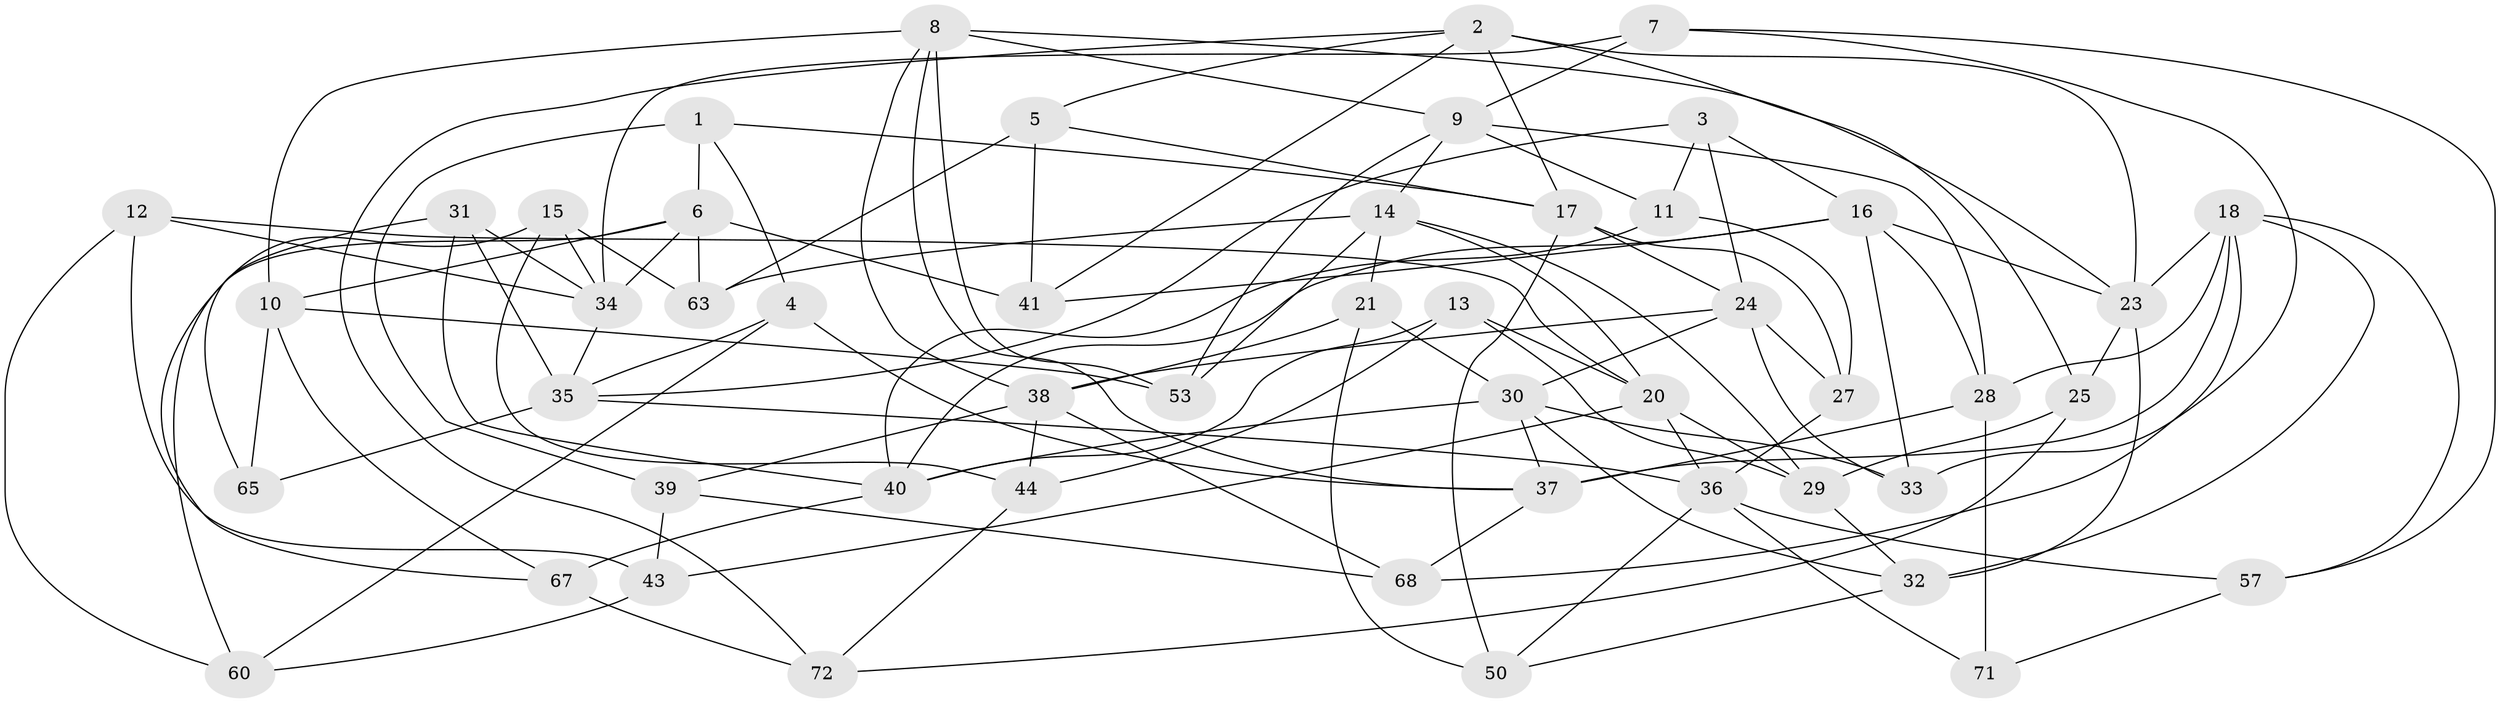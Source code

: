// original degree distribution, {4: 1.0}
// Generated by graph-tools (version 1.1) at 2025/11/02/27/25 16:11:43]
// undirected, 50 vertices, 119 edges
graph export_dot {
graph [start="1"]
  node [color=gray90,style=filled];
  1;
  2 [super="+70"];
  3;
  4;
  5;
  6 [super="+59"];
  7;
  8 [super="+62"];
  9 [super="+19"];
  10 [super="+45"];
  11;
  12;
  13;
  14 [super="+51"];
  15;
  16 [super="+47"];
  17 [super="+22"];
  18 [super="+26"];
  20 [super="+54"];
  21;
  23 [super="+52"];
  24 [super="+56"];
  25;
  27;
  28 [super="+49"];
  29 [super="+48"];
  30 [super="+66"];
  31;
  32 [super="+58"];
  33;
  34 [super="+46"];
  35 [super="+64"];
  36 [super="+42"];
  37 [super="+69"];
  38 [super="+55"];
  39;
  40 [super="+61"];
  41;
  43;
  44;
  50;
  53;
  57;
  60;
  63;
  65;
  67;
  68;
  71;
  72;
  1 -- 6;
  1 -- 39;
  1 -- 4;
  1 -- 17;
  2 -- 23;
  2 -- 25;
  2 -- 72;
  2 -- 41;
  2 -- 5;
  2 -- 17;
  3 -- 11;
  3 -- 16;
  3 -- 35;
  3 -- 24;
  4 -- 60;
  4 -- 35;
  4 -- 37;
  5 -- 41;
  5 -- 17;
  5 -- 63;
  6 -- 10;
  6 -- 41;
  6 -- 34;
  6 -- 60;
  6 -- 63;
  7 -- 34;
  7 -- 9;
  7 -- 57;
  7 -- 33;
  8 -- 10;
  8 -- 53;
  8 -- 9;
  8 -- 37;
  8 -- 38;
  8 -- 23;
  9 -- 14;
  9 -- 11;
  9 -- 28;
  9 -- 53;
  10 -- 65 [weight=2];
  10 -- 67;
  10 -- 53;
  11 -- 27;
  11 -- 40;
  12 -- 60;
  12 -- 34;
  12 -- 43;
  12 -- 20;
  13 -- 29;
  13 -- 20;
  13 -- 44;
  13 -- 40;
  14 -- 63;
  14 -- 20;
  14 -- 53;
  14 -- 21;
  14 -- 29;
  15 -- 67;
  15 -- 44;
  15 -- 63;
  15 -- 34;
  16 -- 33;
  16 -- 41;
  16 -- 40;
  16 -- 28;
  16 -- 23;
  17 -- 27;
  17 -- 24;
  17 -- 50;
  18 -- 57;
  18 -- 68;
  18 -- 32;
  18 -- 37;
  18 -- 28;
  18 -- 23;
  20 -- 36;
  20 -- 43;
  20 -- 29;
  21 -- 50;
  21 -- 30;
  21 -- 38;
  23 -- 25;
  23 -- 32;
  24 -- 30;
  24 -- 33;
  24 -- 27;
  24 -- 38;
  25 -- 72;
  25 -- 29;
  27 -- 36;
  28 -- 71 [weight=2];
  28 -- 37;
  29 -- 32 [weight=2];
  30 -- 40;
  30 -- 32;
  30 -- 33;
  30 -- 37;
  31 -- 65;
  31 -- 40;
  31 -- 35;
  31 -- 34;
  32 -- 50;
  34 -- 35;
  35 -- 65;
  35 -- 36;
  36 -- 57;
  36 -- 50;
  36 -- 71;
  37 -- 68;
  38 -- 44;
  38 -- 39;
  38 -- 68;
  39 -- 68;
  39 -- 43;
  40 -- 67;
  43 -- 60;
  44 -- 72;
  57 -- 71;
  67 -- 72;
}
